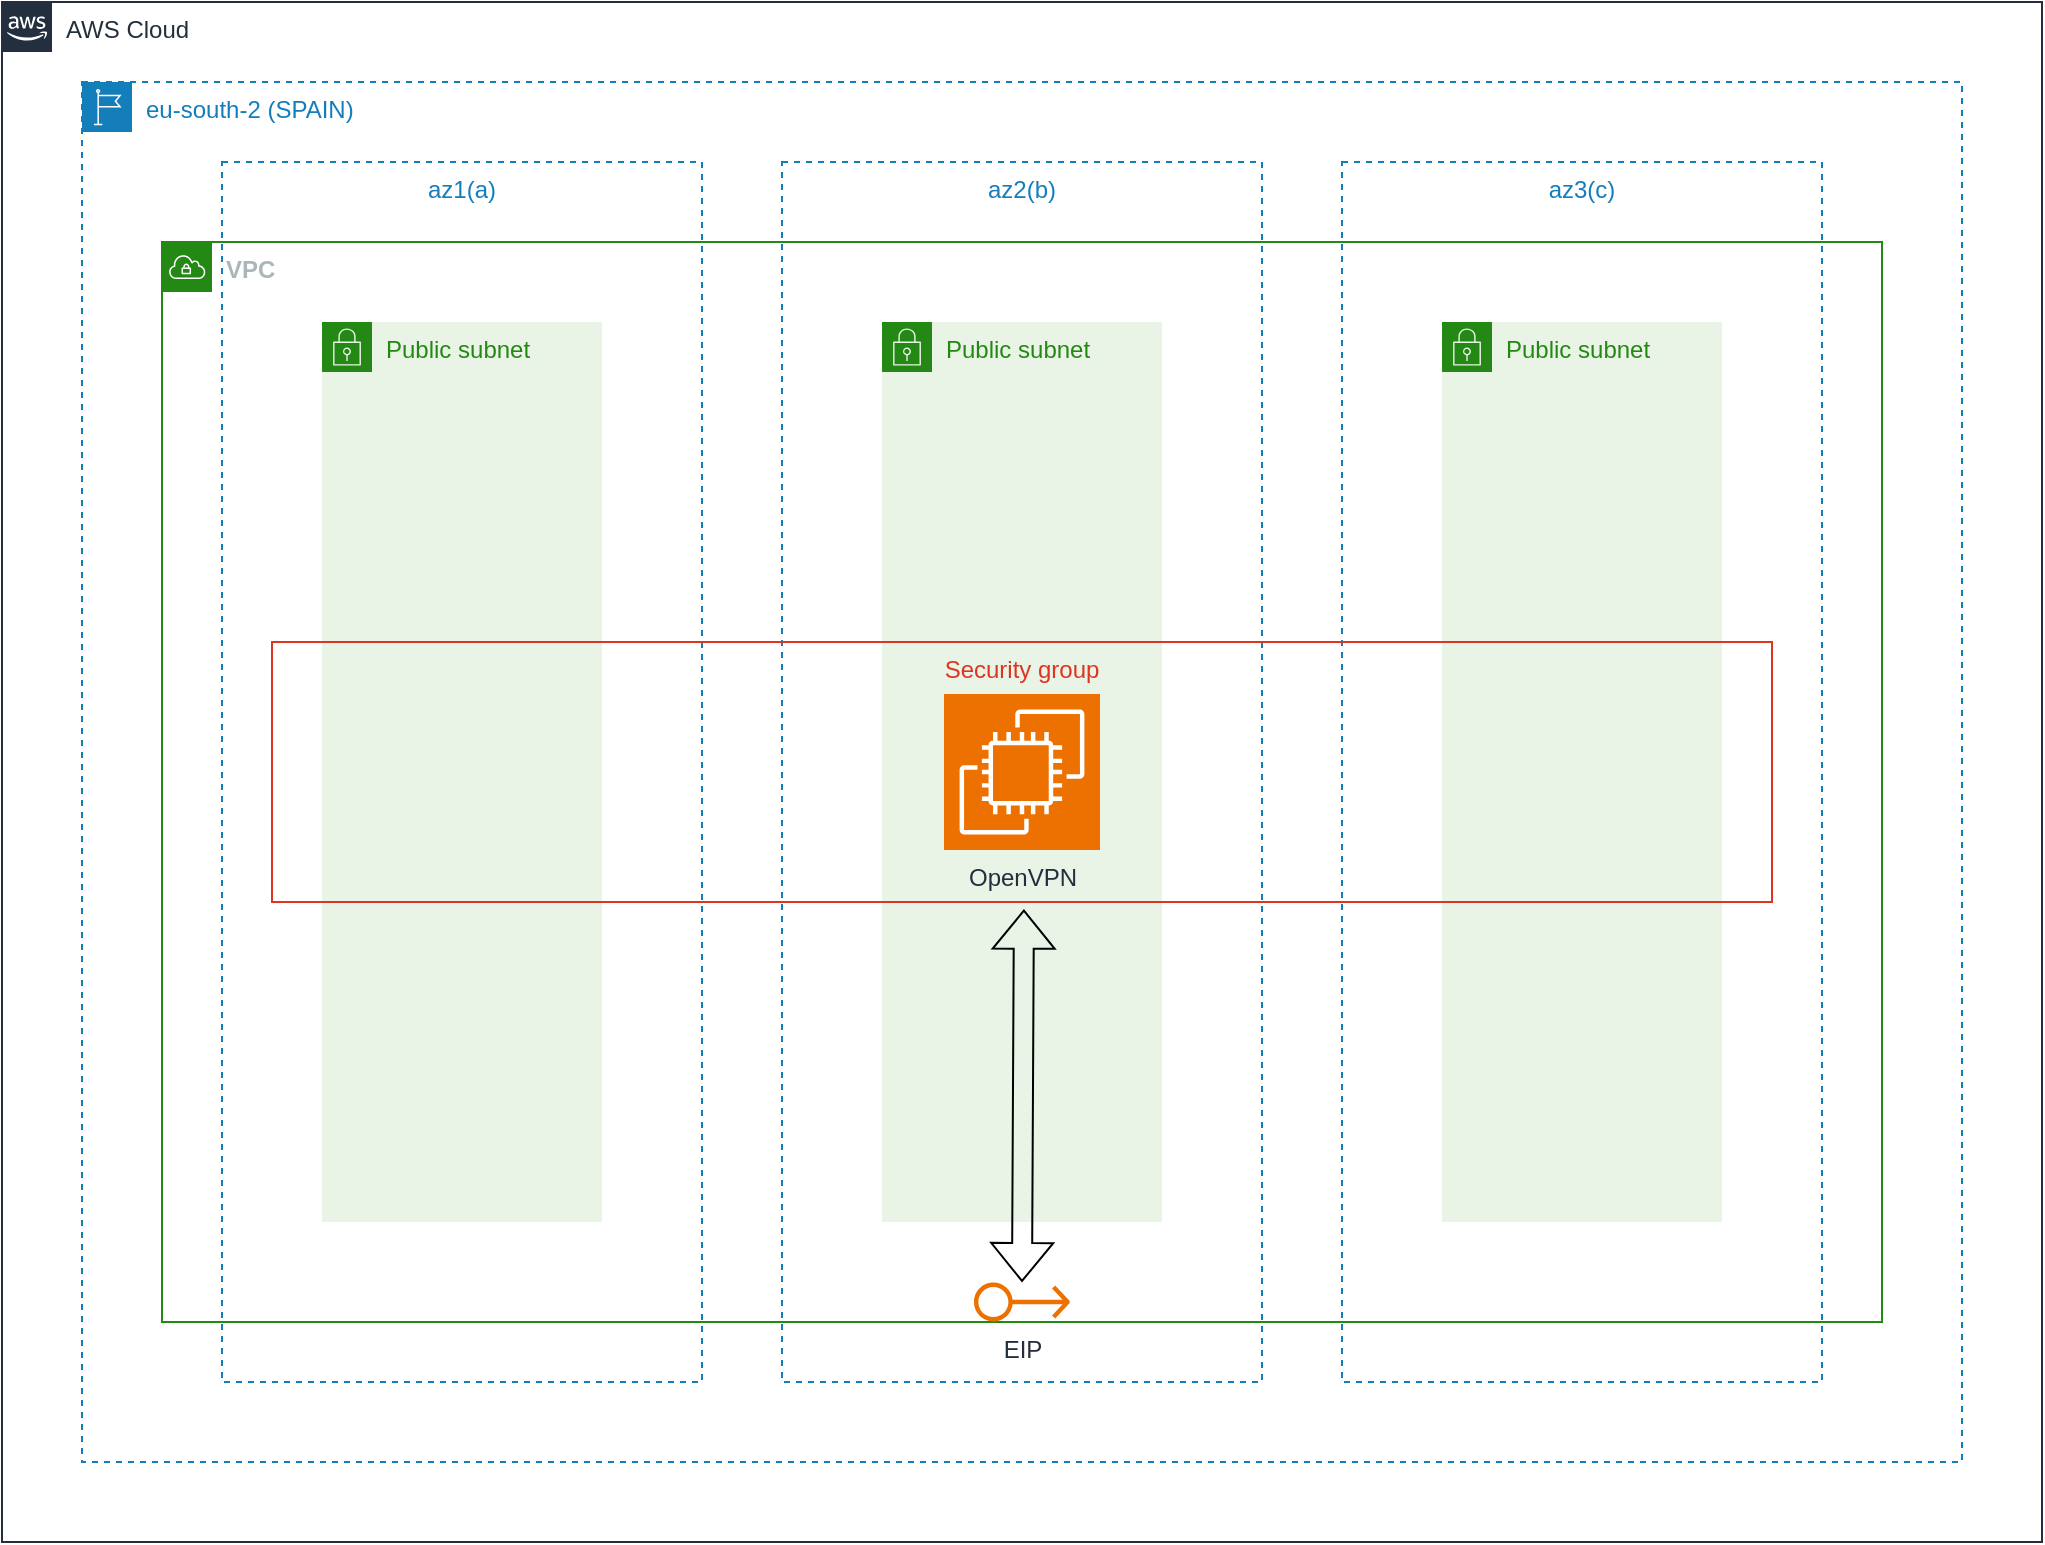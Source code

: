 <mxfile version="21.8.1" type="device">
  <diagram name="Page-1" id="9oDwhHapX-pNFomIDjBo">
    <mxGraphModel dx="2049" dy="1117" grid="1" gridSize="10" guides="1" tooltips="1" connect="1" arrows="1" fold="1" page="1" pageScale="1" pageWidth="1100" pageHeight="850" math="0" shadow="0">
      <root>
        <mxCell id="0" />
        <mxCell id="1" parent="0" />
        <mxCell id="8jVGtVfk1l5ar9U9b9y5-1" value="AWS Cloud" style="points=[[0,0],[0.25,0],[0.5,0],[0.75,0],[1,0],[1,0.25],[1,0.5],[1,0.75],[1,1],[0.75,1],[0.5,1],[0.25,1],[0,1],[0,0.75],[0,0.5],[0,0.25]];outlineConnect=0;gradientColor=none;html=1;whiteSpace=wrap;fontSize=12;fontStyle=0;container=1;pointerEvents=0;collapsible=0;recursiveResize=0;shape=mxgraph.aws4.group;grIcon=mxgraph.aws4.group_aws_cloud_alt;strokeColor=#232F3E;fillColor=none;verticalAlign=top;align=left;spacingLeft=30;fontColor=#232F3E;dashed=0;" vertex="1" parent="1">
          <mxGeometry x="40" y="40" width="1020" height="770" as="geometry" />
        </mxCell>
        <mxCell id="8jVGtVfk1l5ar9U9b9y5-3" value="eu-south-2 (SPAIN)" style="points=[[0,0],[0.25,0],[0.5,0],[0.75,0],[1,0],[1,0.25],[1,0.5],[1,0.75],[1,1],[0.75,1],[0.5,1],[0.25,1],[0,1],[0,0.75],[0,0.5],[0,0.25]];outlineConnect=0;gradientColor=none;html=1;whiteSpace=wrap;fontSize=12;fontStyle=0;container=1;pointerEvents=0;collapsible=0;recursiveResize=0;shape=mxgraph.aws4.group;grIcon=mxgraph.aws4.group_region;strokeColor=#147EBA;fillColor=none;verticalAlign=top;align=left;spacingLeft=30;fontColor=#147EBA;dashed=1;" vertex="1" parent="8jVGtVfk1l5ar9U9b9y5-1">
          <mxGeometry x="40" y="40" width="940" height="690" as="geometry" />
        </mxCell>
        <mxCell id="8jVGtVfk1l5ar9U9b9y5-4" value="az1(a)" style="fillColor=none;strokeColor=#147EBA;dashed=1;verticalAlign=top;fontStyle=0;fontColor=#147EBA;whiteSpace=wrap;html=1;" vertex="1" parent="8jVGtVfk1l5ar9U9b9y5-3">
          <mxGeometry x="70" y="40" width="240" height="610" as="geometry" />
        </mxCell>
        <mxCell id="8jVGtVfk1l5ar9U9b9y5-5" value="az2(b)" style="fillColor=none;strokeColor=#147EBA;dashed=1;verticalAlign=top;fontStyle=0;fontColor=#147EBA;whiteSpace=wrap;html=1;" vertex="1" parent="8jVGtVfk1l5ar9U9b9y5-3">
          <mxGeometry x="350" y="40" width="240" height="610" as="geometry" />
        </mxCell>
        <mxCell id="8jVGtVfk1l5ar9U9b9y5-6" value="az3(c)" style="fillColor=none;strokeColor=#147EBA;dashed=1;verticalAlign=top;fontStyle=0;fontColor=#147EBA;whiteSpace=wrap;html=1;" vertex="1" parent="8jVGtVfk1l5ar9U9b9y5-3">
          <mxGeometry x="630" y="40" width="240" height="610" as="geometry" />
        </mxCell>
        <mxCell id="8jVGtVfk1l5ar9U9b9y5-7" value="&lt;b&gt;VPC&lt;/b&gt;" style="points=[[0,0],[0.25,0],[0.5,0],[0.75,0],[1,0],[1,0.25],[1,0.5],[1,0.75],[1,1],[0.75,1],[0.5,1],[0.25,1],[0,1],[0,0.75],[0,0.5],[0,0.25]];outlineConnect=0;gradientColor=none;html=1;whiteSpace=wrap;fontSize=12;fontStyle=0;container=1;pointerEvents=0;collapsible=0;recursiveResize=0;shape=mxgraph.aws4.group;grIcon=mxgraph.aws4.group_vpc;strokeColor=#248814;fillColor=none;verticalAlign=top;align=left;spacingLeft=30;fontColor=#AAB7B8;dashed=0;" vertex="1" parent="8jVGtVfk1l5ar9U9b9y5-3">
          <mxGeometry x="40" y="80" width="860" height="540" as="geometry" />
        </mxCell>
        <mxCell id="8jVGtVfk1l5ar9U9b9y5-8" value="Public subnet" style="points=[[0,0],[0.25,0],[0.5,0],[0.75,0],[1,0],[1,0.25],[1,0.5],[1,0.75],[1,1],[0.75,1],[0.5,1],[0.25,1],[0,1],[0,0.75],[0,0.5],[0,0.25]];outlineConnect=0;gradientColor=none;html=1;whiteSpace=wrap;fontSize=12;fontStyle=0;container=1;pointerEvents=0;collapsible=0;recursiveResize=0;shape=mxgraph.aws4.group;grIcon=mxgraph.aws4.group_security_group;grStroke=0;strokeColor=#248814;fillColor=#E9F3E6;verticalAlign=top;align=left;spacingLeft=30;fontColor=#248814;dashed=0;" vertex="1" parent="8jVGtVfk1l5ar9U9b9y5-7">
          <mxGeometry x="80" y="40" width="140" height="450" as="geometry" />
        </mxCell>
        <mxCell id="8jVGtVfk1l5ar9U9b9y5-9" value="Public subnet" style="points=[[0,0],[0.25,0],[0.5,0],[0.75,0],[1,0],[1,0.25],[1,0.5],[1,0.75],[1,1],[0.75,1],[0.5,1],[0.25,1],[0,1],[0,0.75],[0,0.5],[0,0.25]];outlineConnect=0;gradientColor=none;html=1;whiteSpace=wrap;fontSize=12;fontStyle=0;container=1;pointerEvents=0;collapsible=0;recursiveResize=0;shape=mxgraph.aws4.group;grIcon=mxgraph.aws4.group_security_group;grStroke=0;strokeColor=#248814;fillColor=#E9F3E6;verticalAlign=top;align=left;spacingLeft=30;fontColor=#248814;dashed=0;" vertex="1" parent="8jVGtVfk1l5ar9U9b9y5-7">
          <mxGeometry x="360" y="40" width="140" height="450" as="geometry" />
        </mxCell>
        <mxCell id="8jVGtVfk1l5ar9U9b9y5-16" value="" style="shape=flexArrow;endArrow=classic;startArrow=classic;html=1;rounded=0;entryX=0.52;entryY=1.032;entryDx=0;entryDy=0;entryPerimeter=0;" edge="1" parent="8jVGtVfk1l5ar9U9b9y5-9">
          <mxGeometry width="100" height="100" relative="1" as="geometry">
            <mxPoint x="70.0" y="479.996" as="sourcePoint" />
            <mxPoint x="70.95" y="293.85" as="targetPoint" />
          </mxGeometry>
        </mxCell>
        <mxCell id="8jVGtVfk1l5ar9U9b9y5-10" value="Public subnet" style="points=[[0,0],[0.25,0],[0.5,0],[0.75,0],[1,0],[1,0.25],[1,0.5],[1,0.75],[1,1],[0.75,1],[0.5,1],[0.25,1],[0,1],[0,0.75],[0,0.5],[0,0.25]];outlineConnect=0;gradientColor=none;html=1;whiteSpace=wrap;fontSize=12;fontStyle=0;container=1;pointerEvents=0;collapsible=0;recursiveResize=0;shape=mxgraph.aws4.group;grIcon=mxgraph.aws4.group_security_group;grStroke=0;strokeColor=#248814;fillColor=#E9F3E6;verticalAlign=top;align=left;spacingLeft=30;fontColor=#248814;dashed=0;" vertex="1" parent="8jVGtVfk1l5ar9U9b9y5-7">
          <mxGeometry x="640" y="40" width="140" height="450" as="geometry" />
        </mxCell>
        <mxCell id="8jVGtVfk1l5ar9U9b9y5-11" value="Security group" style="fillColor=none;strokeColor=#DD3522;verticalAlign=top;fontStyle=0;fontColor=#DD3522;whiteSpace=wrap;html=1;" vertex="1" parent="8jVGtVfk1l5ar9U9b9y5-7">
          <mxGeometry x="55" y="200" width="750" height="130" as="geometry" />
        </mxCell>
        <mxCell id="8jVGtVfk1l5ar9U9b9y5-12" value="OpenVPN" style="sketch=0;points=[[0,0,0],[0.25,0,0],[0.5,0,0],[0.75,0,0],[1,0,0],[0,1,0],[0.25,1,0],[0.5,1,0],[0.75,1,0],[1,1,0],[0,0.25,0],[0,0.5,0],[0,0.75,0],[1,0.25,0],[1,0.5,0],[1,0.75,0]];outlineConnect=0;fontColor=#232F3E;fillColor=#ED7100;strokeColor=#ffffff;dashed=0;verticalLabelPosition=bottom;verticalAlign=top;align=center;html=1;fontSize=12;fontStyle=0;aspect=fixed;shape=mxgraph.aws4.resourceIcon;resIcon=mxgraph.aws4.ec2;" vertex="1" parent="8jVGtVfk1l5ar9U9b9y5-7">
          <mxGeometry x="391" y="226" width="78" height="78" as="geometry" />
        </mxCell>
        <mxCell id="8jVGtVfk1l5ar9U9b9y5-13" value="EIP" style="sketch=0;outlineConnect=0;fontColor=#232F3E;gradientColor=none;fillColor=#ED7100;strokeColor=none;dashed=0;verticalLabelPosition=bottom;verticalAlign=top;align=center;html=1;fontSize=12;fontStyle=0;aspect=fixed;pointerEvents=1;shape=mxgraph.aws4.elastic_ip_address;" vertex="1" parent="8jVGtVfk1l5ar9U9b9y5-7">
          <mxGeometry x="406" y="520" width="48" height="20" as="geometry" />
        </mxCell>
      </root>
    </mxGraphModel>
  </diagram>
</mxfile>
